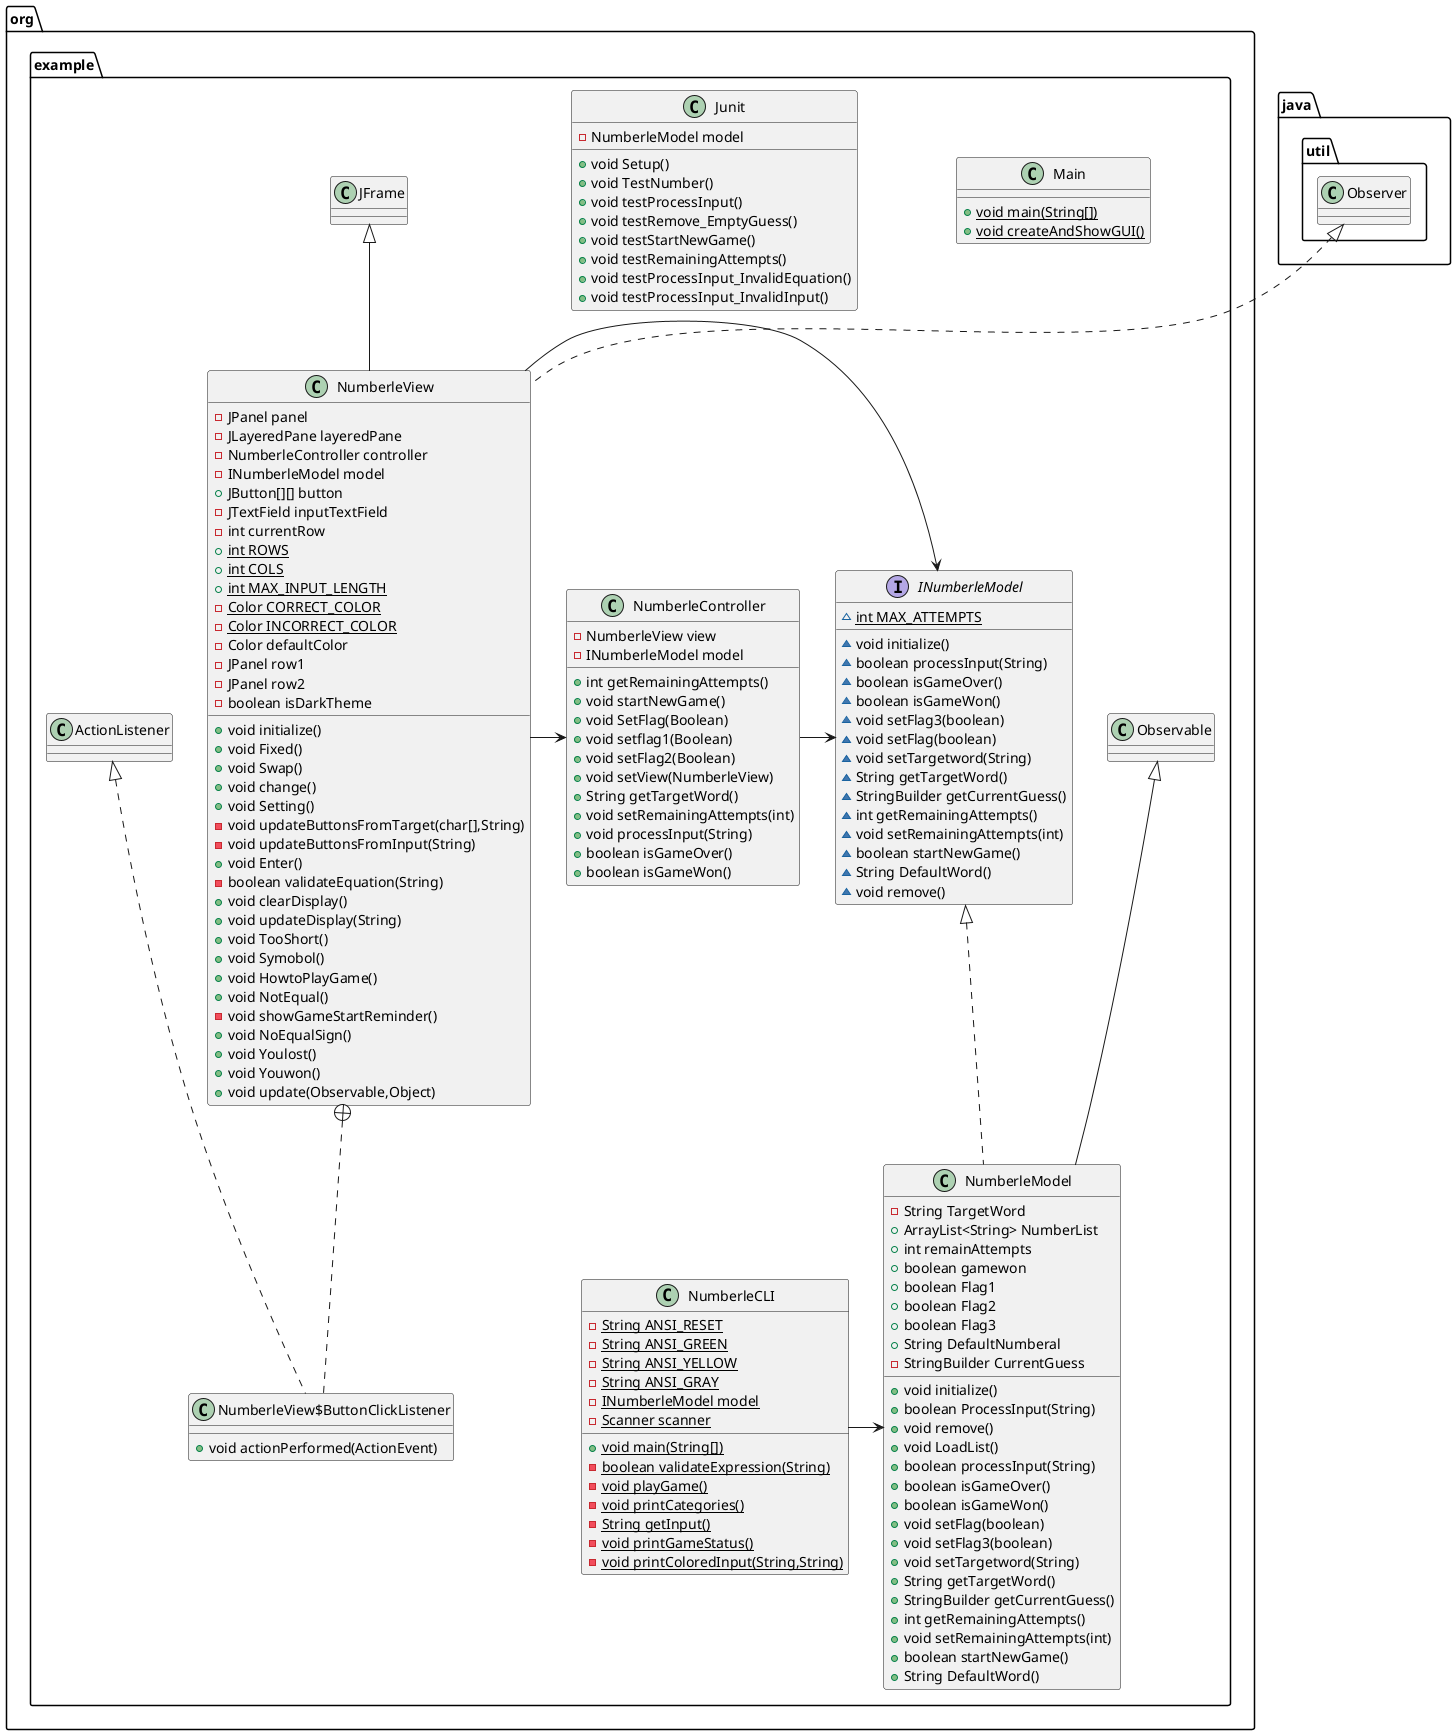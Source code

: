 @startuml
class org.example.NumberleModel {
- String TargetWord
+ ArrayList<String> NumberList
+ int remainAttempts
+ boolean gamewon
+ boolean Flag1
+ boolean Flag2
+ boolean Flag3
+ String DefaultNumberal
- StringBuilder CurrentGuess
+ void initialize()
+ boolean ProcessInput(String)
+ void remove()
+ void LoadList()
+ boolean processInput(String)
+ boolean isGameOver()
+ boolean isGameWon()
+ void setFlag(boolean)
+ void setFlag3(boolean)
+ void setTargetword(String)
+ String getTargetWord()
+ StringBuilder getCurrentGuess()
+ int getRemainingAttempts()
+ void setRemainingAttempts(int)
+ boolean startNewGame()
+ String DefaultWord()
}


class org.example.NumberleController {
- NumberleView view
- INumberleModel model
+ int getRemainingAttempts()
+ void startNewGame()
+ void SetFlag(Boolean)
+ void setflag1(Boolean)
+ void setFlag2(Boolean)
+ void setView(NumberleView)
+ String getTargetWord()
+ void setRemainingAttempts(int)
+ void processInput(String)
+ boolean isGameOver()
+ boolean isGameWon()
}


interface org.example.INumberleModel {
~ {static} int MAX_ATTEMPTS
~ void initialize()
~ boolean processInput(String)
~ boolean isGameOver()
~ boolean isGameWon()
~ void setFlag3(boolean)
~ void setFlag(boolean)
~ void setTargetword(String)
~ String getTargetWord()
~ StringBuilder getCurrentGuess()
~ int getRemainingAttempts()
~ void setRemainingAttempts(int)
~ boolean startNewGame()
~ String DefaultWord()
~ void remove()
}


class org.example.NumberleCLI {
- {static} String ANSI_RESET
- {static} String ANSI_GREEN
- {static} String ANSI_YELLOW
- {static} String ANSI_GRAY
- {static} INumberleModel model
- {static} Scanner scanner
+ {static} void main(String[])
- {static} boolean validateExpression(String)
- {static} void playGame()
- {static} void printCategories()
- {static} String getInput()
- {static} void printGameStatus()
- {static} void printColoredInput(String,String)
}
NumberleCLI->NumberleModel


class org.example.Main {
+ {static} void main(String[])
+ {static} void createAndShowGUI()
}

class org.example.Junit {
- NumberleModel model
+ void Setup()
+ void TestNumber()
+ void testProcessInput()
+ void testRemove_EmptyGuess()
+ void testStartNewGame()
+ void testRemainingAttempts()
+ void testProcessInput_InvalidEquation()
+ void testProcessInput_InvalidInput()
}


class org.example.NumberleView {
- JPanel panel
- JLayeredPane layeredPane
- NumberleController controller
- INumberleModel model
+ JButton[][] button
- JTextField inputTextField
- int currentRow
+ {static} int ROWS
+ {static} int COLS
+ {static} int MAX_INPUT_LENGTH
- {static} Color CORRECT_COLOR
- {static} Color INCORRECT_COLOR
- Color defaultColor
- JPanel row1
- JPanel row2
- boolean isDarkTheme
+ void initialize()
+ void Fixed()
+ void Swap()
+ void change()
+ void Setting()
- void updateButtonsFromTarget(char[],String)
- void updateButtonsFromInput(String)
+ void Enter()
- boolean validateEquation(String)
+ void clearDisplay()
+ void updateDisplay(String)
+ void TooShort()
+ void Symobol()
+ void HowtoPlayGame()
+ void NotEqual()
- void showGameStartReminder()
+ void NoEqualSign()
+ void Youlost()
+ void Youwon()
+ void update(Observable,Object)
}
NumberleController->INumberleModel
NumberleView ->NumberleController
NumberleView ->INumberleModel


class org.example.NumberleView$ButtonClickListener {
+ void actionPerformed(ActionEvent)
}



org.example.INumberleModel <|.. org.example.NumberleModel
org.example.Observable <|-- org.example.NumberleModel
java.util.Observer <|.. org.example.NumberleView
org.example.JFrame <|-- org.example.NumberleView
org.example.NumberleView +.. org.example.NumberleView$ButtonClickListener
org.example.ActionListener <|.. org.example.NumberleView$ButtonClickListener
@enduml